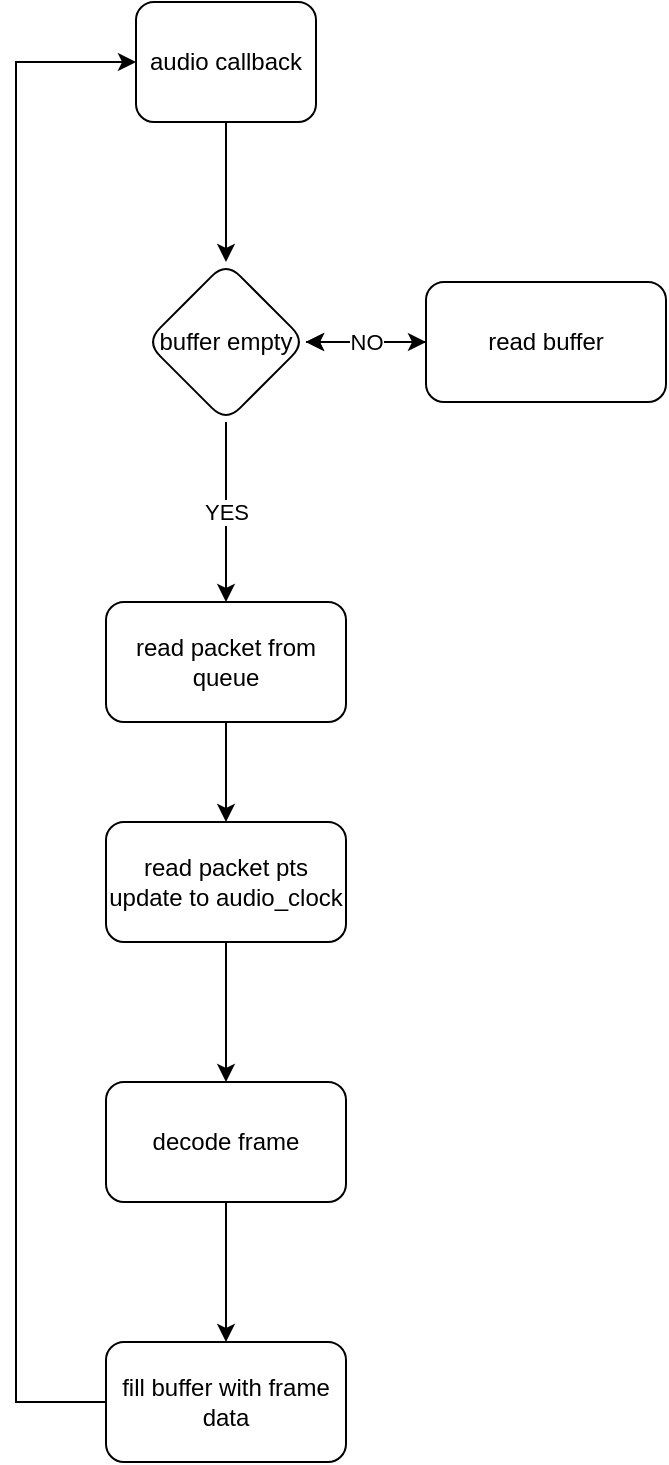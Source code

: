 <mxfile version="14.5.4" type="github">
  <diagram id="C5RBs43oDa-KdzZeNtuy" name="Page-1">
    <mxGraphModel dx="1249" dy="3007" grid="1" gridSize="10" guides="1" tooltips="1" connect="1" arrows="1" fold="1" page="1" pageScale="1" pageWidth="827" pageHeight="1169" background="none" math="0" shadow="0">
      <root>
        <mxCell id="WIyWlLk6GJQsqaUBKTNV-0" />
        <mxCell id="WIyWlLk6GJQsqaUBKTNV-1" parent="WIyWlLk6GJQsqaUBKTNV-0" />
        <mxCell id="3OzVoxAu-Ab8x1Q6x_4J-10" value="" style="edgeStyle=orthogonalEdgeStyle;rounded=0;orthogonalLoop=1;jettySize=auto;html=1;" edge="1" parent="WIyWlLk6GJQsqaUBKTNV-1" source="3OzVoxAu-Ab8x1Q6x_4J-8" target="3OzVoxAu-Ab8x1Q6x_4J-9">
          <mxGeometry relative="1" as="geometry" />
        </mxCell>
        <mxCell id="3OzVoxAu-Ab8x1Q6x_4J-8" value="audio callback" style="rounded=1;whiteSpace=wrap;html=1;" vertex="1" parent="WIyWlLk6GJQsqaUBKTNV-1">
          <mxGeometry x="300" y="-2280" width="90" height="60" as="geometry" />
        </mxCell>
        <mxCell id="3OzVoxAu-Ab8x1Q6x_4J-12" value="" style="edgeStyle=orthogonalEdgeStyle;rounded=0;orthogonalLoop=1;jettySize=auto;html=1;" edge="1" parent="WIyWlLk6GJQsqaUBKTNV-1" source="3OzVoxAu-Ab8x1Q6x_4J-9" target="3OzVoxAu-Ab8x1Q6x_4J-11">
          <mxGeometry relative="1" as="geometry" />
        </mxCell>
        <mxCell id="3OzVoxAu-Ab8x1Q6x_4J-16" value="YES" style="edgeStyle=orthogonalEdgeStyle;rounded=0;orthogonalLoop=1;jettySize=auto;html=1;" edge="1" parent="WIyWlLk6GJQsqaUBKTNV-1" source="3OzVoxAu-Ab8x1Q6x_4J-9" target="3OzVoxAu-Ab8x1Q6x_4J-15">
          <mxGeometry relative="1" as="geometry" />
        </mxCell>
        <mxCell id="3OzVoxAu-Ab8x1Q6x_4J-9" value="buffer empty" style="rhombus;whiteSpace=wrap;html=1;rounded=1;" vertex="1" parent="WIyWlLk6GJQsqaUBKTNV-1">
          <mxGeometry x="305" y="-2150" width="80" height="80" as="geometry" />
        </mxCell>
        <mxCell id="3OzVoxAu-Ab8x1Q6x_4J-13" value="No" style="edgeStyle=orthogonalEdgeStyle;rounded=0;orthogonalLoop=1;jettySize=auto;html=1;" edge="1" parent="WIyWlLk6GJQsqaUBKTNV-1" source="3OzVoxAu-Ab8x1Q6x_4J-11" target="3OzVoxAu-Ab8x1Q6x_4J-9">
          <mxGeometry relative="1" as="geometry" />
        </mxCell>
        <mxCell id="3OzVoxAu-Ab8x1Q6x_4J-14" value="NO" style="edgeStyle=orthogonalEdgeStyle;rounded=0;orthogonalLoop=1;jettySize=auto;html=1;" edge="1" parent="WIyWlLk6GJQsqaUBKTNV-1" source="3OzVoxAu-Ab8x1Q6x_4J-11" target="3OzVoxAu-Ab8x1Q6x_4J-9">
          <mxGeometry relative="1" as="geometry" />
        </mxCell>
        <mxCell id="3OzVoxAu-Ab8x1Q6x_4J-11" value="read buffer" style="whiteSpace=wrap;html=1;rounded=1;" vertex="1" parent="WIyWlLk6GJQsqaUBKTNV-1">
          <mxGeometry x="445" y="-2140" width="120" height="60" as="geometry" />
        </mxCell>
        <mxCell id="3OzVoxAu-Ab8x1Q6x_4J-24" value="" style="edgeStyle=orthogonalEdgeStyle;rounded=0;orthogonalLoop=1;jettySize=auto;html=1;" edge="1" parent="WIyWlLk6GJQsqaUBKTNV-1" source="3OzVoxAu-Ab8x1Q6x_4J-15" target="3OzVoxAu-Ab8x1Q6x_4J-23">
          <mxGeometry relative="1" as="geometry" />
        </mxCell>
        <mxCell id="3OzVoxAu-Ab8x1Q6x_4J-15" value="read packet from queue" style="whiteSpace=wrap;html=1;rounded=1;" vertex="1" parent="WIyWlLk6GJQsqaUBKTNV-1">
          <mxGeometry x="285" y="-1980" width="120" height="60" as="geometry" />
        </mxCell>
        <mxCell id="3OzVoxAu-Ab8x1Q6x_4J-20" value="" style="edgeStyle=orthogonalEdgeStyle;rounded=0;orthogonalLoop=1;jettySize=auto;html=1;" edge="1" parent="WIyWlLk6GJQsqaUBKTNV-1" source="3OzVoxAu-Ab8x1Q6x_4J-17" target="3OzVoxAu-Ab8x1Q6x_4J-19">
          <mxGeometry relative="1" as="geometry" />
        </mxCell>
        <mxCell id="3OzVoxAu-Ab8x1Q6x_4J-17" value="decode frame" style="whiteSpace=wrap;html=1;rounded=1;" vertex="1" parent="WIyWlLk6GJQsqaUBKTNV-1">
          <mxGeometry x="285" y="-1740" width="120" height="60" as="geometry" />
        </mxCell>
        <mxCell id="3OzVoxAu-Ab8x1Q6x_4J-27" style="edgeStyle=orthogonalEdgeStyle;rounded=0;orthogonalLoop=1;jettySize=auto;html=1;entryX=0;entryY=0.5;entryDx=0;entryDy=0;" edge="1" parent="WIyWlLk6GJQsqaUBKTNV-1" source="3OzVoxAu-Ab8x1Q6x_4J-19" target="3OzVoxAu-Ab8x1Q6x_4J-8">
          <mxGeometry relative="1" as="geometry">
            <Array as="points">
              <mxPoint x="240" y="-1580" />
              <mxPoint x="240" y="-2250" />
            </Array>
          </mxGeometry>
        </mxCell>
        <mxCell id="3OzVoxAu-Ab8x1Q6x_4J-19" value="fill buffer with frame data" style="whiteSpace=wrap;html=1;rounded=1;" vertex="1" parent="WIyWlLk6GJQsqaUBKTNV-1">
          <mxGeometry x="285" y="-1610" width="120" height="60" as="geometry" />
        </mxCell>
        <mxCell id="3OzVoxAu-Ab8x1Q6x_4J-26" value="" style="edgeStyle=orthogonalEdgeStyle;rounded=0;orthogonalLoop=1;jettySize=auto;html=1;" edge="1" parent="WIyWlLk6GJQsqaUBKTNV-1" source="3OzVoxAu-Ab8x1Q6x_4J-23" target="3OzVoxAu-Ab8x1Q6x_4J-17">
          <mxGeometry relative="1" as="geometry" />
        </mxCell>
        <mxCell id="3OzVoxAu-Ab8x1Q6x_4J-23" value="read packet pts update to audio_clock" style="whiteSpace=wrap;html=1;rounded=1;" vertex="1" parent="WIyWlLk6GJQsqaUBKTNV-1">
          <mxGeometry x="285" y="-1870" width="120" height="60" as="geometry" />
        </mxCell>
      </root>
    </mxGraphModel>
  </diagram>
</mxfile>
